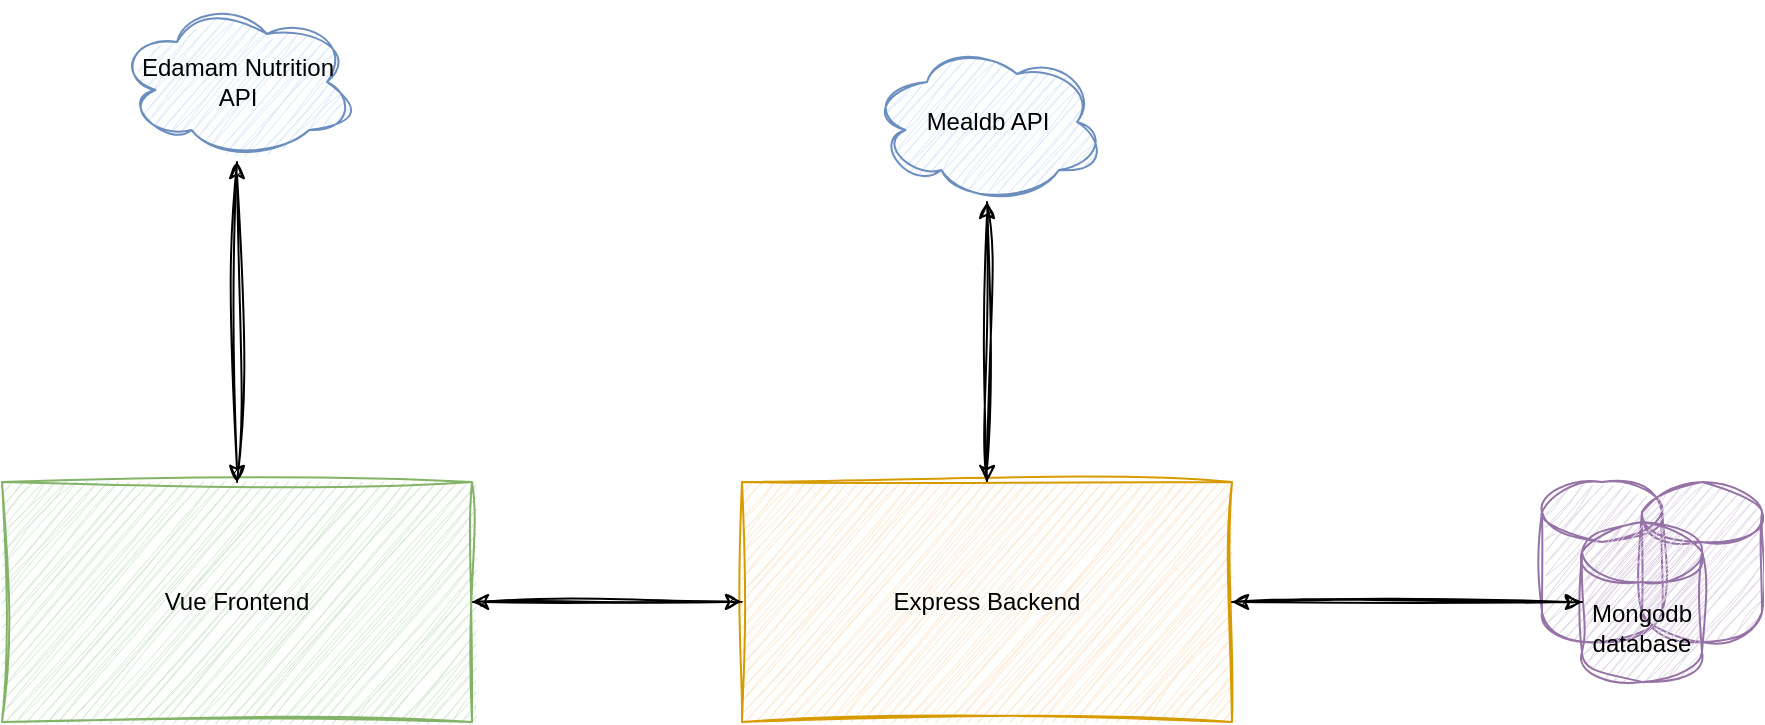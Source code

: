 <mxfile version="23.1.5" type="device">
  <diagram name="Page-1" id="a2c75fa6tXx6mwgd-DeM">
    <mxGraphModel dx="1730" dy="531" grid="1" gridSize="10" guides="1" tooltips="1" connect="1" arrows="1" fold="1" page="1" pageScale="1" pageWidth="850" pageHeight="1100" math="0" shadow="0">
      <root>
        <mxCell id="0" />
        <mxCell id="1" parent="0" />
        <mxCell id="wQJ8N1JBKENSyyK7mqMf-5" value="" style="shape=cylinder3;whiteSpace=wrap;html=1;boundedLbl=1;backgroundOutline=1;size=15;fillColor=#e1d5e7;strokeColor=#9673a6;rounded=0;sketch=1;curveFitting=1;jiggle=2;" vertex="1" parent="1">
          <mxGeometry x="720" y="240" width="60" height="80" as="geometry" />
        </mxCell>
        <mxCell id="wQJ8N1JBKENSyyK7mqMf-6" value="" style="shape=cylinder3;whiteSpace=wrap;html=1;boundedLbl=1;backgroundOutline=1;size=15;fillColor=#e1d5e7;strokeColor=#9673a6;rounded=0;sketch=1;curveFitting=1;jiggle=2;" vertex="1" parent="1">
          <mxGeometry x="770" y="240" width="60" height="80" as="geometry" />
        </mxCell>
        <mxCell id="wQJ8N1JBKENSyyK7mqMf-7" value="Mongodb database" style="shape=cylinder3;whiteSpace=wrap;html=1;boundedLbl=1;backgroundOutline=1;size=15;fillColor=#e1d5e7;strokeColor=#9673a6;rounded=0;sketch=1;curveFitting=1;jiggle=2;" vertex="1" parent="1">
          <mxGeometry x="740" y="260" width="60" height="80" as="geometry" />
        </mxCell>
        <mxCell id="wQJ8N1JBKENSyyK7mqMf-14" style="edgeStyle=orthogonalEdgeStyle;rounded=0;orthogonalLoop=1;jettySize=auto;html=1;entryX=1;entryY=0.5;entryDx=0;entryDy=0;sketch=1;curveFitting=1;jiggle=2;" edge="1" parent="1" source="wQJ8N1JBKENSyyK7mqMf-2" target="wQJ8N1JBKENSyyK7mqMf-4">
          <mxGeometry relative="1" as="geometry" />
        </mxCell>
        <mxCell id="wQJ8N1JBKENSyyK7mqMf-16" style="edgeStyle=orthogonalEdgeStyle;rounded=0;orthogonalLoop=1;jettySize=auto;html=1;sketch=1;curveFitting=1;jiggle=2;" edge="1" parent="1" source="wQJ8N1JBKENSyyK7mqMf-2" target="wQJ8N1JBKENSyyK7mqMf-8">
          <mxGeometry relative="1" as="geometry">
            <Array as="points" />
          </mxGeometry>
        </mxCell>
        <mxCell id="wQJ8N1JBKENSyyK7mqMf-2" value="Express Backend" style="rounded=0;whiteSpace=wrap;html=1;fillColor=#ffe6cc;strokeColor=#d79b00;sketch=1;curveFitting=1;jiggle=2;" vertex="1" parent="1">
          <mxGeometry x="320" y="240" width="245" height="120" as="geometry" />
        </mxCell>
        <mxCell id="wQJ8N1JBKENSyyK7mqMf-15" style="edgeStyle=orthogonalEdgeStyle;rounded=0;orthogonalLoop=1;jettySize=auto;html=1;sketch=1;curveFitting=1;jiggle=2;" edge="1" parent="1" source="wQJ8N1JBKENSyyK7mqMf-4" target="wQJ8N1JBKENSyyK7mqMf-2">
          <mxGeometry relative="1" as="geometry" />
        </mxCell>
        <mxCell id="wQJ8N1JBKENSyyK7mqMf-4" value="Vue Frontend" style="rounded=0;whiteSpace=wrap;html=1;fillColor=#d5e8d4;strokeColor=#82b366;sketch=1;curveFitting=1;jiggle=2;" vertex="1" parent="1">
          <mxGeometry x="-50" y="240" width="235" height="120" as="geometry" />
        </mxCell>
        <mxCell id="wQJ8N1JBKENSyyK7mqMf-12" style="edgeStyle=orthogonalEdgeStyle;rounded=0;orthogonalLoop=1;jettySize=auto;html=1;entryX=1;entryY=0.5;entryDx=0;entryDy=0;sketch=1;curveFitting=1;jiggle=2;" edge="1" parent="1" source="wQJ8N1JBKENSyyK7mqMf-7" target="wQJ8N1JBKENSyyK7mqMf-2">
          <mxGeometry relative="1" as="geometry" />
        </mxCell>
        <mxCell id="wQJ8N1JBKENSyyK7mqMf-17" style="edgeStyle=orthogonalEdgeStyle;rounded=0;orthogonalLoop=1;jettySize=auto;html=1;sketch=1;curveFitting=1;jiggle=2;" edge="1" parent="1" source="wQJ8N1JBKENSyyK7mqMf-8" target="wQJ8N1JBKENSyyK7mqMf-2">
          <mxGeometry relative="1" as="geometry" />
        </mxCell>
        <mxCell id="wQJ8N1JBKENSyyK7mqMf-8" value="Mealdb API" style="ellipse;shape=cloud;whiteSpace=wrap;html=1;fillColor=#dae8fc;strokeColor=#6c8ebf;rounded=0;sketch=1;curveFitting=1;jiggle=2;" vertex="1" parent="1">
          <mxGeometry x="382.5" y="20" width="120" height="80" as="geometry" />
        </mxCell>
        <mxCell id="wQJ8N1JBKENSyyK7mqMf-19" style="edgeStyle=orthogonalEdgeStyle;rounded=0;orthogonalLoop=1;jettySize=auto;html=1;sketch=1;curveFitting=1;jiggle=2;" edge="1" parent="1" source="wQJ8N1JBKENSyyK7mqMf-9" target="wQJ8N1JBKENSyyK7mqMf-4">
          <mxGeometry relative="1" as="geometry" />
        </mxCell>
        <mxCell id="wQJ8N1JBKENSyyK7mqMf-9" value="Edamam Nutrition API" style="ellipse;shape=cloud;whiteSpace=wrap;html=1;fillColor=#dae8fc;strokeColor=#6c8ebf;rounded=0;sketch=1;curveFitting=1;jiggle=2;" vertex="1" parent="1">
          <mxGeometry x="7.5" width="120" height="80" as="geometry" />
        </mxCell>
        <mxCell id="wQJ8N1JBKENSyyK7mqMf-13" style="edgeStyle=orthogonalEdgeStyle;rounded=0;orthogonalLoop=1;jettySize=auto;html=1;entryX=0;entryY=0.5;entryDx=0;entryDy=0;entryPerimeter=0;sketch=1;curveFitting=1;jiggle=2;" edge="1" parent="1" source="wQJ8N1JBKENSyyK7mqMf-2" target="wQJ8N1JBKENSyyK7mqMf-7">
          <mxGeometry relative="1" as="geometry" />
        </mxCell>
        <mxCell id="wQJ8N1JBKENSyyK7mqMf-18" style="edgeStyle=orthogonalEdgeStyle;rounded=0;orthogonalLoop=1;jettySize=auto;html=1;entryX=0.5;entryY=1;entryDx=0;entryDy=0;entryPerimeter=0;sketch=1;curveFitting=1;jiggle=2;" edge="1" parent="1" source="wQJ8N1JBKENSyyK7mqMf-4" target="wQJ8N1JBKENSyyK7mqMf-9">
          <mxGeometry relative="1" as="geometry" />
        </mxCell>
      </root>
    </mxGraphModel>
  </diagram>
</mxfile>
